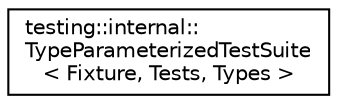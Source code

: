 digraph "Иерархия классов. Графический вид."
{
 // LATEX_PDF_SIZE
  edge [fontname="Helvetica",fontsize="10",labelfontname="Helvetica",labelfontsize="10"];
  node [fontname="Helvetica",fontsize="10",shape=record];
  rankdir="LR";
  Node0 [label="testing::internal::\lTypeParameterizedTestSuite\l\< Fixture, Tests, Types \>",height=0.2,width=0.4,color="black", fillcolor="white", style="filled",URL="$classtesting_1_1internal_1_1TypeParameterizedTestSuite.html",tooltip=" "];
}
